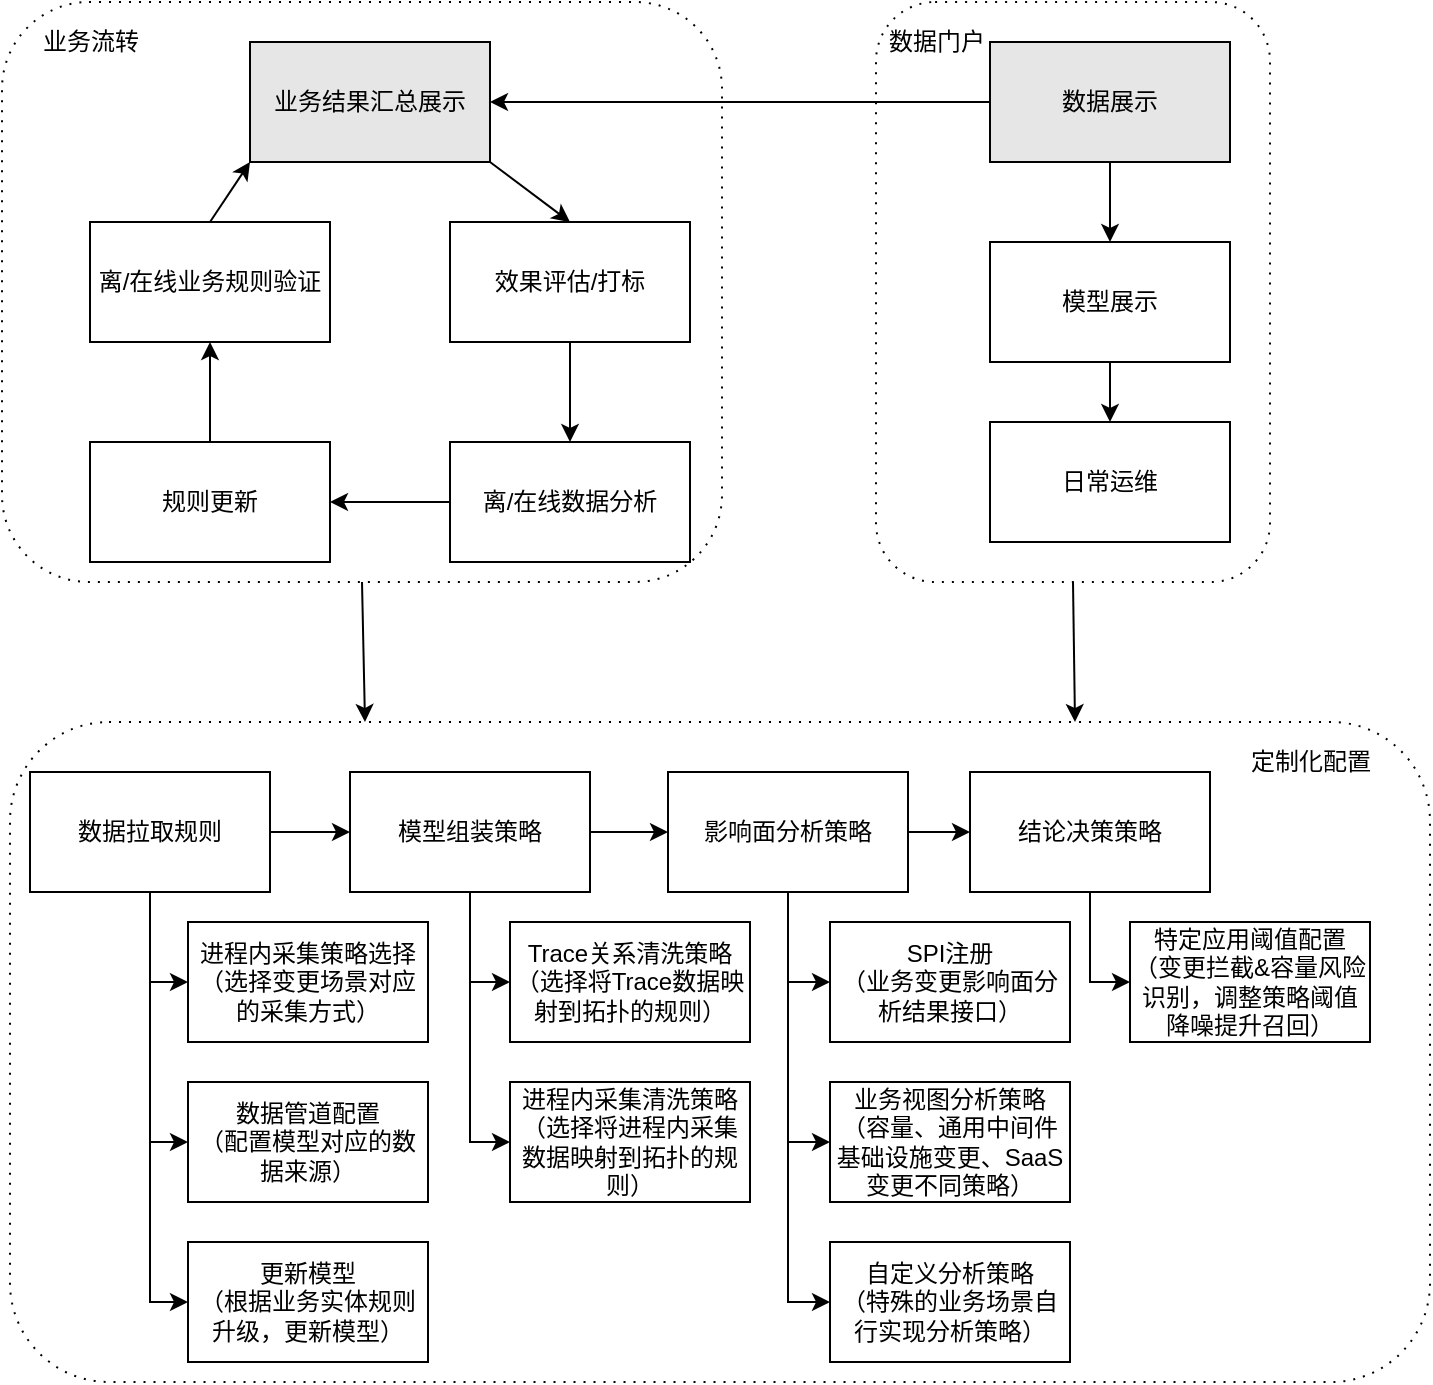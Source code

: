 <mxfile version="14.4.7" type="github">
  <diagram id="rHwkCB97Bu0sbsf6Yo8x" name="Page-1">
    <mxGraphModel dx="503" dy="681" grid="1" gridSize="10" guides="1" tooltips="1" connect="1" arrows="1" fold="1" page="1" pageScale="1" pageWidth="827" pageHeight="1169" math="0" shadow="0">
      <root>
        <mxCell id="0" />
        <mxCell id="1" parent="0" />
        <mxCell id="iA2o2llxOR7NwnTCzI-V-1" style="rounded=0;orthogonalLoop=1;jettySize=auto;html=1;exitX=0.5;exitY=1;exitDx=0;exitDy=0;entryX=0.75;entryY=0;entryDx=0;entryDy=0;fillColor=#CCCCCC;" edge="1" parent="1" source="iA2o2llxOR7NwnTCzI-V-2" target="iA2o2llxOR7NwnTCzI-V-3">
          <mxGeometry relative="1" as="geometry" />
        </mxCell>
        <mxCell id="iA2o2llxOR7NwnTCzI-V-2" value="" style="shape=ext;rounded=1;html=1;whiteSpace=wrap;dashed=1;dashPattern=1 4;" vertex="1" parent="1">
          <mxGeometry x="1293" y="260" width="197" height="290" as="geometry" />
        </mxCell>
        <mxCell id="iA2o2llxOR7NwnTCzI-V-3" value="" style="shape=ext;rounded=1;html=1;whiteSpace=wrap;dashed=1;dashPattern=1 4;" vertex="1" parent="1">
          <mxGeometry x="860" y="620" width="710" height="330" as="geometry" />
        </mxCell>
        <mxCell id="iA2o2llxOR7NwnTCzI-V-4" style="rounded=0;orthogonalLoop=1;jettySize=auto;html=1;exitX=0.5;exitY=1;exitDx=0;exitDy=0;entryX=0.25;entryY=0;entryDx=0;entryDy=0;fillColor=#CCCCCC;" edge="1" parent="1" source="iA2o2llxOR7NwnTCzI-V-5" target="iA2o2llxOR7NwnTCzI-V-3">
          <mxGeometry relative="1" as="geometry" />
        </mxCell>
        <mxCell id="iA2o2llxOR7NwnTCzI-V-5" value="" style="shape=ext;rounded=1;html=1;whiteSpace=wrap;dashed=1;dashPattern=1 4;" vertex="1" parent="1">
          <mxGeometry x="856" y="260" width="360" height="290" as="geometry" />
        </mxCell>
        <mxCell id="iA2o2llxOR7NwnTCzI-V-7" style="rounded=0;orthogonalLoop=1;jettySize=auto;html=1;exitX=1;exitY=1;exitDx=0;exitDy=0;entryX=0.5;entryY=0;entryDx=0;entryDy=0;fillColor=#E6E6E6;" edge="1" parent="1" source="iA2o2llxOR7NwnTCzI-V-8" target="iA2o2llxOR7NwnTCzI-V-10">
          <mxGeometry relative="1" as="geometry" />
        </mxCell>
        <mxCell id="iA2o2llxOR7NwnTCzI-V-8" value="业务结果汇总展示" style="rounded=0;whiteSpace=wrap;html=1;fillColor=#E6E6E6;" vertex="1" parent="1">
          <mxGeometry x="980" y="280" width="120" height="60" as="geometry" />
        </mxCell>
        <mxCell id="iA2o2llxOR7NwnTCzI-V-9" style="rounded=0;orthogonalLoop=1;jettySize=auto;html=1;exitX=0.5;exitY=1;exitDx=0;exitDy=0;entryX=0.5;entryY=0;entryDx=0;entryDy=0;" edge="1" parent="1" source="iA2o2llxOR7NwnTCzI-V-10" target="iA2o2llxOR7NwnTCzI-V-12">
          <mxGeometry relative="1" as="geometry" />
        </mxCell>
        <mxCell id="iA2o2llxOR7NwnTCzI-V-10" value="效果评估/打标" style="rounded=0;whiteSpace=wrap;html=1;" vertex="1" parent="1">
          <mxGeometry x="1080" y="370" width="120" height="60" as="geometry" />
        </mxCell>
        <mxCell id="iA2o2llxOR7NwnTCzI-V-11" style="rounded=0;orthogonalLoop=1;jettySize=auto;html=1;exitX=0;exitY=0.5;exitDx=0;exitDy=0;" edge="1" parent="1" source="iA2o2llxOR7NwnTCzI-V-12" target="iA2o2llxOR7NwnTCzI-V-14">
          <mxGeometry relative="1" as="geometry" />
        </mxCell>
        <mxCell id="iA2o2llxOR7NwnTCzI-V-12" value="离/在线数据分析" style="rounded=0;whiteSpace=wrap;html=1;" vertex="1" parent="1">
          <mxGeometry x="1080" y="480" width="120" height="60" as="geometry" />
        </mxCell>
        <mxCell id="iA2o2llxOR7NwnTCzI-V-13" style="rounded=0;orthogonalLoop=1;jettySize=auto;html=1;exitX=0.5;exitY=0;exitDx=0;exitDy=0;entryX=0.5;entryY=1;entryDx=0;entryDy=0;" edge="1" parent="1" source="iA2o2llxOR7NwnTCzI-V-14" target="iA2o2llxOR7NwnTCzI-V-21">
          <mxGeometry relative="1" as="geometry" />
        </mxCell>
        <mxCell id="iA2o2llxOR7NwnTCzI-V-14" value="规则更新" style="rounded=0;whiteSpace=wrap;html=1;" vertex="1" parent="1">
          <mxGeometry x="900" y="480" width="120" height="60" as="geometry" />
        </mxCell>
        <mxCell id="iA2o2llxOR7NwnTCzI-V-15" value="" style="edgeStyle=orthogonalEdgeStyle;rounded=0;orthogonalLoop=1;jettySize=auto;html=1;" edge="1" parent="1" source="iA2o2llxOR7NwnTCzI-V-19" target="iA2o2llxOR7NwnTCzI-V-25">
          <mxGeometry relative="1" as="geometry" />
        </mxCell>
        <mxCell id="iA2o2llxOR7NwnTCzI-V-16" value="" style="edgeStyle=orthogonalEdgeStyle;rounded=0;orthogonalLoop=1;jettySize=auto;html=1;exitX=0.5;exitY=1;exitDx=0;exitDy=0;" edge="1" parent="1" source="iA2o2llxOR7NwnTCzI-V-19" target="iA2o2llxOR7NwnTCzI-V-33">
          <mxGeometry relative="1" as="geometry">
            <Array as="points">
              <mxPoint x="930" y="750" />
            </Array>
          </mxGeometry>
        </mxCell>
        <mxCell id="iA2o2llxOR7NwnTCzI-V-17" value="" style="edgeStyle=orthogonalEdgeStyle;rounded=0;orthogonalLoop=1;jettySize=auto;html=1;exitX=0.5;exitY=1;exitDx=0;exitDy=0;" edge="1" parent="1" source="iA2o2llxOR7NwnTCzI-V-19" target="iA2o2llxOR7NwnTCzI-V-34">
          <mxGeometry relative="1" as="geometry">
            <Array as="points">
              <mxPoint x="930" y="830" />
            </Array>
          </mxGeometry>
        </mxCell>
        <mxCell id="iA2o2llxOR7NwnTCzI-V-18" value="" style="edgeStyle=orthogonalEdgeStyle;rounded=0;orthogonalLoop=1;jettySize=auto;html=1;exitX=0.5;exitY=1;exitDx=0;exitDy=0;" edge="1" parent="1" source="iA2o2llxOR7NwnTCzI-V-19" target="iA2o2llxOR7NwnTCzI-V-35">
          <mxGeometry relative="1" as="geometry">
            <Array as="points">
              <mxPoint x="930" y="910" />
            </Array>
          </mxGeometry>
        </mxCell>
        <mxCell id="iA2o2llxOR7NwnTCzI-V-19" value="数据拉取规则" style="rounded=0;whiteSpace=wrap;html=1;" vertex="1" parent="1">
          <mxGeometry x="870" y="645" width="120" height="60" as="geometry" />
        </mxCell>
        <mxCell id="iA2o2llxOR7NwnTCzI-V-20" style="rounded=0;orthogonalLoop=1;jettySize=auto;html=1;exitX=0.5;exitY=0;exitDx=0;exitDy=0;entryX=0;entryY=1;entryDx=0;entryDy=0;fillColor=#E6E6E6;" edge="1" parent="1" source="iA2o2llxOR7NwnTCzI-V-21" target="iA2o2llxOR7NwnTCzI-V-8">
          <mxGeometry relative="1" as="geometry" />
        </mxCell>
        <mxCell id="iA2o2llxOR7NwnTCzI-V-21" value="&lt;span&gt;离/在线业务规则验证&lt;/span&gt;" style="rounded=0;whiteSpace=wrap;html=1;" vertex="1" parent="1">
          <mxGeometry x="900" y="370" width="120" height="60" as="geometry" />
        </mxCell>
        <mxCell id="iA2o2llxOR7NwnTCzI-V-22" value="" style="edgeStyle=orthogonalEdgeStyle;rounded=0;orthogonalLoop=1;jettySize=auto;html=1;" edge="1" parent="1" source="iA2o2llxOR7NwnTCzI-V-25" target="iA2o2llxOR7NwnTCzI-V-30">
          <mxGeometry relative="1" as="geometry" />
        </mxCell>
        <mxCell id="iA2o2llxOR7NwnTCzI-V-23" style="edgeStyle=orthogonalEdgeStyle;rounded=0;orthogonalLoop=1;jettySize=auto;html=1;exitX=0.5;exitY=1;exitDx=0;exitDy=0;entryX=0;entryY=0.5;entryDx=0;entryDy=0;" edge="1" parent="1" source="iA2o2llxOR7NwnTCzI-V-25" target="iA2o2llxOR7NwnTCzI-V-36">
          <mxGeometry relative="1" as="geometry" />
        </mxCell>
        <mxCell id="iA2o2llxOR7NwnTCzI-V-24" style="edgeStyle=orthogonalEdgeStyle;rounded=0;orthogonalLoop=1;jettySize=auto;html=1;exitX=0.5;exitY=1;exitDx=0;exitDy=0;entryX=0;entryY=0.5;entryDx=0;entryDy=0;" edge="1" parent="1" source="iA2o2llxOR7NwnTCzI-V-25" target="iA2o2llxOR7NwnTCzI-V-37">
          <mxGeometry relative="1" as="geometry" />
        </mxCell>
        <mxCell id="iA2o2llxOR7NwnTCzI-V-25" value="模型组装策略" style="rounded=0;whiteSpace=wrap;html=1;" vertex="1" parent="1">
          <mxGeometry x="1030" y="645" width="120" height="60" as="geometry" />
        </mxCell>
        <mxCell id="iA2o2llxOR7NwnTCzI-V-26" value="" style="edgeStyle=orthogonalEdgeStyle;rounded=0;orthogonalLoop=1;jettySize=auto;html=1;" edge="1" parent="1" source="iA2o2llxOR7NwnTCzI-V-30" target="iA2o2llxOR7NwnTCzI-V-32">
          <mxGeometry relative="1" as="geometry" />
        </mxCell>
        <mxCell id="iA2o2llxOR7NwnTCzI-V-27" style="edgeStyle=orthogonalEdgeStyle;rounded=0;orthogonalLoop=1;jettySize=auto;html=1;exitX=0.5;exitY=1;exitDx=0;exitDy=0;entryX=0;entryY=0.5;entryDx=0;entryDy=0;" edge="1" parent="1" source="iA2o2llxOR7NwnTCzI-V-30" target="iA2o2llxOR7NwnTCzI-V-39">
          <mxGeometry relative="1" as="geometry" />
        </mxCell>
        <mxCell id="iA2o2llxOR7NwnTCzI-V-28" style="edgeStyle=orthogonalEdgeStyle;rounded=0;orthogonalLoop=1;jettySize=auto;html=1;exitX=0.5;exitY=1;exitDx=0;exitDy=0;entryX=0;entryY=0.5;entryDx=0;entryDy=0;" edge="1" parent="1" source="iA2o2llxOR7NwnTCzI-V-30" target="iA2o2llxOR7NwnTCzI-V-40">
          <mxGeometry relative="1" as="geometry" />
        </mxCell>
        <mxCell id="iA2o2llxOR7NwnTCzI-V-29" style="edgeStyle=orthogonalEdgeStyle;rounded=0;orthogonalLoop=1;jettySize=auto;html=1;exitX=0.5;exitY=1;exitDx=0;exitDy=0;entryX=0;entryY=0.5;entryDx=0;entryDy=0;" edge="1" parent="1" source="iA2o2llxOR7NwnTCzI-V-30" target="iA2o2llxOR7NwnTCzI-V-38">
          <mxGeometry relative="1" as="geometry" />
        </mxCell>
        <mxCell id="iA2o2llxOR7NwnTCzI-V-30" value="影响面分析策略" style="rounded=0;whiteSpace=wrap;html=1;" vertex="1" parent="1">
          <mxGeometry x="1189" y="645" width="120" height="60" as="geometry" />
        </mxCell>
        <mxCell id="iA2o2llxOR7NwnTCzI-V-31" style="edgeStyle=orthogonalEdgeStyle;rounded=0;orthogonalLoop=1;jettySize=auto;html=1;exitX=0.5;exitY=1;exitDx=0;exitDy=0;entryX=0;entryY=0.5;entryDx=0;entryDy=0;" edge="1" parent="1" source="iA2o2llxOR7NwnTCzI-V-32" target="iA2o2llxOR7NwnTCzI-V-41">
          <mxGeometry relative="1" as="geometry" />
        </mxCell>
        <mxCell id="iA2o2llxOR7NwnTCzI-V-32" value="结论决策策略" style="rounded=0;whiteSpace=wrap;html=1;" vertex="1" parent="1">
          <mxGeometry x="1340" y="645" width="120" height="60" as="geometry" />
        </mxCell>
        <mxCell id="iA2o2llxOR7NwnTCzI-V-33" value="进程内采集策略选择&lt;br&gt;（选择变更场景对应的采集方式）" style="rounded=0;whiteSpace=wrap;html=1;" vertex="1" parent="1">
          <mxGeometry x="949" y="720" width="120" height="60" as="geometry" />
        </mxCell>
        <mxCell id="iA2o2llxOR7NwnTCzI-V-34" value="数据管道配置&lt;br&gt;（配置模型对应的数据来源）" style="rounded=0;whiteSpace=wrap;html=1;" vertex="1" parent="1">
          <mxGeometry x="949" y="800" width="120" height="60" as="geometry" />
        </mxCell>
        <mxCell id="iA2o2llxOR7NwnTCzI-V-35" value="更新模型&lt;br&gt;（根据业务实体规则升级，更新模型）" style="rounded=0;whiteSpace=wrap;html=1;" vertex="1" parent="1">
          <mxGeometry x="949" y="880" width="120" height="60" as="geometry" />
        </mxCell>
        <mxCell id="iA2o2llxOR7NwnTCzI-V-36" value="Trace关系清洗策略&lt;br&gt;（选择将Trace数据映射到拓扑的规则）" style="rounded=0;whiteSpace=wrap;html=1;" vertex="1" parent="1">
          <mxGeometry x="1110" y="720" width="120" height="60" as="geometry" />
        </mxCell>
        <mxCell id="iA2o2llxOR7NwnTCzI-V-37" value="进程内采集清洗策略&lt;br&gt;（选择将进程内采集数据映射到拓扑的规则）" style="rounded=0;whiteSpace=wrap;html=1;" vertex="1" parent="1">
          <mxGeometry x="1110" y="800" width="120" height="60" as="geometry" />
        </mxCell>
        <mxCell id="iA2o2llxOR7NwnTCzI-V-38" value="SPI注册&lt;br&gt;（业务变更影响面分析结果接口）" style="rounded=0;whiteSpace=wrap;html=1;" vertex="1" parent="1">
          <mxGeometry x="1270" y="720" width="120" height="60" as="geometry" />
        </mxCell>
        <mxCell id="iA2o2llxOR7NwnTCzI-V-39" value="业务视图分析策略&lt;br&gt;（容量、通用中间件基础设施变更、SaaS变更不同策略）" style="rounded=0;whiteSpace=wrap;html=1;" vertex="1" parent="1">
          <mxGeometry x="1270" y="800" width="120" height="60" as="geometry" />
        </mxCell>
        <mxCell id="iA2o2llxOR7NwnTCzI-V-40" value="自定义分析策略&lt;br&gt;（特殊的业务场景自行实现分析策略）" style="rounded=0;whiteSpace=wrap;html=1;" vertex="1" parent="1">
          <mxGeometry x="1270" y="880" width="120" height="60" as="geometry" />
        </mxCell>
        <mxCell id="iA2o2llxOR7NwnTCzI-V-41" value="特定应用阈值配置&lt;br&gt;（变更拦截&amp;amp;容量风险识别，调整策略阈值降噪提升召回）" style="rounded=0;whiteSpace=wrap;html=1;" vertex="1" parent="1">
          <mxGeometry x="1420" y="720" width="120" height="60" as="geometry" />
        </mxCell>
        <mxCell id="iA2o2llxOR7NwnTCzI-V-42" value="" style="edgeStyle=orthogonalEdgeStyle;rounded=0;orthogonalLoop=1;jettySize=auto;html=1;" edge="1" parent="1" source="iA2o2llxOR7NwnTCzI-V-44" target="iA2o2llxOR7NwnTCzI-V-46">
          <mxGeometry relative="1" as="geometry" />
        </mxCell>
        <mxCell id="iA2o2llxOR7NwnTCzI-V-43" style="edgeStyle=orthogonalEdgeStyle;rounded=0;orthogonalLoop=1;jettySize=auto;html=1;entryX=1;entryY=0.5;entryDx=0;entryDy=0;exitX=0;exitY=0.5;exitDx=0;exitDy=0;fillColor=#E6E6E6;" edge="1" parent="1" source="iA2o2llxOR7NwnTCzI-V-44" target="iA2o2llxOR7NwnTCzI-V-8">
          <mxGeometry relative="1" as="geometry">
            <mxPoint x="1350" y="310" as="sourcePoint" />
          </mxGeometry>
        </mxCell>
        <mxCell id="iA2o2llxOR7NwnTCzI-V-44" value="数据展示" style="rounded=0;whiteSpace=wrap;html=1;fillColor=#E6E6E6;" vertex="1" parent="1">
          <mxGeometry x="1350" y="280" width="120" height="60" as="geometry" />
        </mxCell>
        <mxCell id="iA2o2llxOR7NwnTCzI-V-45" value="" style="edgeStyle=orthogonalEdgeStyle;rounded=0;orthogonalLoop=1;jettySize=auto;html=1;" edge="1" parent="1" source="iA2o2llxOR7NwnTCzI-V-46" target="iA2o2llxOR7NwnTCzI-V-47">
          <mxGeometry relative="1" as="geometry" />
        </mxCell>
        <mxCell id="iA2o2llxOR7NwnTCzI-V-46" value="模型展示" style="rounded=0;whiteSpace=wrap;html=1;" vertex="1" parent="1">
          <mxGeometry x="1350" y="380" width="120" height="60" as="geometry" />
        </mxCell>
        <mxCell id="iA2o2llxOR7NwnTCzI-V-47" value="日常运维" style="rounded=0;whiteSpace=wrap;html=1;" vertex="1" parent="1">
          <mxGeometry x="1350" y="470" width="120" height="60" as="geometry" />
        </mxCell>
        <mxCell id="iA2o2llxOR7NwnTCzI-V-48" value="数据门户" style="text;html=1;align=center;verticalAlign=middle;resizable=0;points=[];autosize=1;fillColor=none;" vertex="1" parent="1">
          <mxGeometry x="1293" y="270" width="60" height="20" as="geometry" />
        </mxCell>
        <mxCell id="iA2o2llxOR7NwnTCzI-V-49" value="业务流转" style="text;html=1;align=center;verticalAlign=middle;resizable=0;points=[];autosize=1;" vertex="1" parent="1">
          <mxGeometry x="870" y="270" width="60" height="20" as="geometry" />
        </mxCell>
        <mxCell id="iA2o2llxOR7NwnTCzI-V-50" value="定制化配置" style="text;html=1;align=center;verticalAlign=middle;resizable=0;points=[];autosize=1;" vertex="1" parent="1">
          <mxGeometry x="1470" y="630" width="80" height="20" as="geometry" />
        </mxCell>
      </root>
    </mxGraphModel>
  </diagram>
</mxfile>
